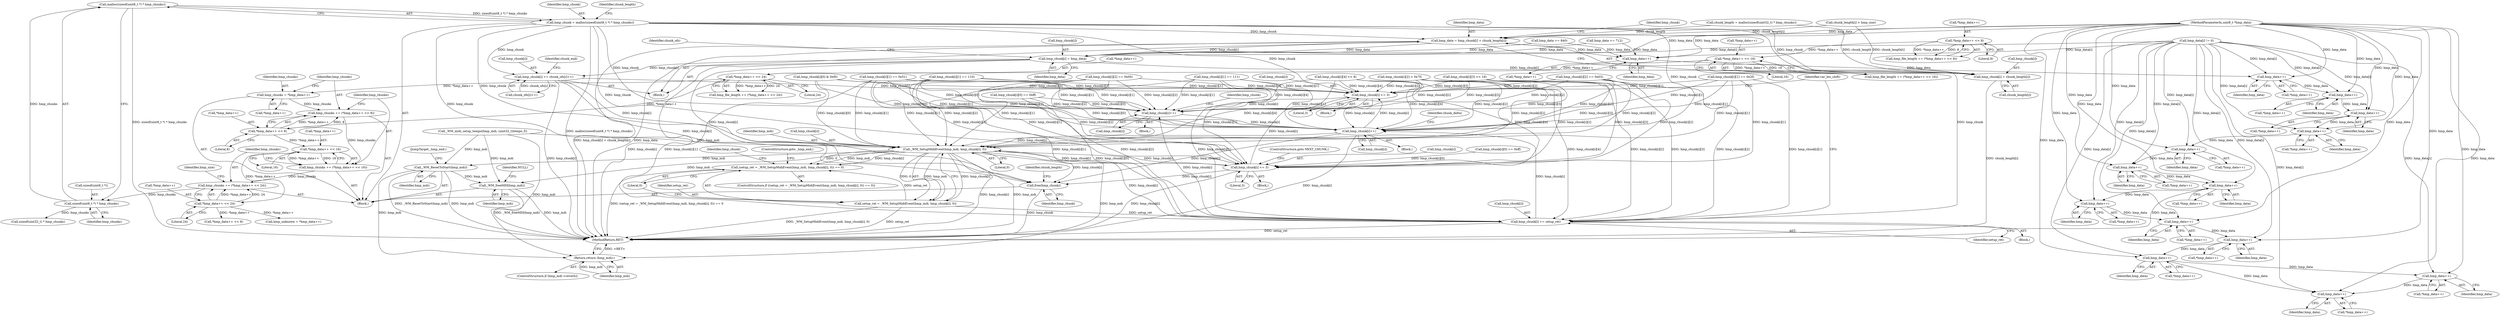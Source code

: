 digraph "0_wildmidi_660b513d99bced8783a4a5984ac2f742c74ebbdd_0@API" {
"1000489" [label="(Call,malloc(sizeof(uint8_t *) * hmp_chunks))"];
"1000490" [label="(Call,sizeof(uint8_t *) * hmp_chunks)"];
"1000327" [label="(Call,hmp_chunks += (*hmp_data++ << 24))"];
"1000329" [label="(Call,*hmp_data++ << 24)"];
"1000322" [label="(Call,*hmp_data++ << 16)"];
"1000315" [label="(Call,*hmp_data++ << 8)"];
"1000292" [label="(Call,*hmp_data++ << 24)"];
"1000285" [label="(Call,*hmp_data++ << 16)"];
"1000278" [label="(Call,*hmp_data++ << 8)"];
"1000320" [label="(Call,hmp_chunks += (*hmp_data++ << 16))"];
"1000313" [label="(Call,hmp_chunks += (*hmp_data++ << 8))"];
"1000308" [label="(Call,hmp_chunks = *hmp_data++)"];
"1000487" [label="(Call,hmp_chunk = malloc(sizeof(uint8_t *) * hmp_chunks))"];
"1000742" [label="(Call,hmp_data = hmp_chunk[i] + chunk_length[i])"];
"1000535" [label="(Call,hmp_chunk[i] = hmp_data)"];
"1000744" [label="(Call,hmp_chunk[i] + chunk_length[i])"];
"1000751" [label="(Call,hmp_chunk[i] += chunk_ofs[i]++)"];
"1000899" [label="(Call,hmp_chunk[i] += 3)"];
"1001065" [label="(Call,hmp_chunk[i]++)"];
"1001091" [label="(Call,hmp_chunk[i]++)"];
"1000914" [label="(Call,_WM_SetupMidiEvent(hmp_mdi, hmp_chunk[i], 0))"];
"1000911" [label="(Call,(setup_ret = _WM_SetupMidiEvent(hmp_mdi, hmp_chunk[i], 0)) == 0)"];
"1000912" [label="(Call,setup_ret = _WM_SetupMidiEvent(hmp_mdi, hmp_chunk[i], 0))"];
"1001023" [label="(Call,hmp_chunk[i] += setup_ret)"];
"1000955" [label="(Call,hmp_chunk[i] += 3)"];
"1001211" [label="(Call,free(hmp_chunk))"];
"1001208" [label="(Call,_WM_ResetToStart(hmp_mdi))"];
"1001225" [label="(Return,return (hmp_mdi);)"];
"1001227" [label="(Call,_WM_freeMDI(hmp_mdi))"];
"1000548" [label="(Call,hmp_data++)"];
"1000554" [label="(Call,hmp_data++)"];
"1000561" [label="(Call,hmp_data++)"];
"1000568" [label="(Call,hmp_data++)"];
"1000583" [label="(Call,hmp_data++)"];
"1000591" [label="(Call,hmp_data++)"];
"1000600" [label="(Call,hmp_data++)"];
"1000609" [label="(Call,hmp_data++)"];
"1000639" [label="(Call,hmp_data++)"];
"1000645" [label="(Call,hmp_data++)"];
"1000652" [label="(Call,hmp_data++)"];
"1000659" [label="(Call,hmp_data++)"];
"1000696" [label="(Call,hmp_data++)"];
"1000722" [label="(Call,hmp_data++)"];
"1000912" [label="(Call,setup_ret = _WM_SetupMidiEvent(hmp_mdi, hmp_chunk[i], 0))"];
"1000568" [label="(Call,hmp_data++)"];
"1000482" [label="(Call,_WM_midi_setup_tempo(hmp_mdi, (uint32_t)tempo_f))"];
"1000321" [label="(Identifier,hmp_chunks)"];
"1000494" [label="(Call,chunk_length = malloc(sizeof(uint32_t) * hmp_chunks))"];
"1000660" [label="(Identifier,hmp_data)"];
"1000920" [label="(Literal,0)"];
"1000322" [label="(Call,*hmp_data++ << 16)"];
"1000314" [label="(Identifier,hmp_chunks)"];
"1000554" [label="(Call,hmp_data++)"];
"1000723" [label="(Identifier,hmp_data)"];
"1000659" [label="(Call,hmp_data++)"];
"1000761" [label="(Identifier,chunk_end)"];
"1000722" [label="(Call,hmp_data++)"];
"1001092" [label="(Call,hmp_chunk[i])"];
"1000495" [label="(Identifier,chunk_length)"];
"1000547" [label="(Call,*hmp_data++)"];
"1000489" [label="(Call,malloc(sizeof(uint8_t *) * hmp_chunks))"];
"1000344" [label="(Call,*hmp_data++ << 8)"];
"1000283" [label="(Call,hmp_file_length += (*hmp_data++ << 16))"];
"1000491" [label="(Call,sizeof(uint8_t *))"];
"1001210" [label="(JumpTarget,_hmp_end:)"];
"1000609" [label="(Call,hmp_data++)"];
"1000487" [label="(Call,hmp_chunk = malloc(sizeof(uint8_t *) * hmp_chunks))"];
"1001231" [label="(MethodReturn,RET)"];
"1000900" [label="(Call,hmp_chunk[i])"];
"1000645" [label="(Call,hmp_data++)"];
"1000278" [label="(Call,*hmp_data++ << 8)"];
"1000748" [label="(Call,chunk_length[i])"];
"1000964" [label="(Call,hmp_chunk[i][0] == 0xff)"];
"1000905" [label="(Block,)"];
"1000289" [label="(Literal,16)"];
"1001000" [label="(Call,hmp_chunk[i][4] << 8)"];
"1000618" [label="(Call,chunk_length[i] > hmp_size)"];
"1000567" [label="(Call,*hmp_data++)"];
"1000867" [label="(Call,hmp_chunk[i][0] & 0xf0)"];
"1000877" [label="(Call,hmp_chunk[i][1] == 110)"];
"1000337" [label="(Call,hmp_unknown = *hmp_data++)"];
"1000309" [label="(Identifier,hmp_chunks)"];
"1000940" [label="(Call,hmp_chunk[i][2] == 0x00)"];
"1000333" [label="(Literal,24)"];
"1000743" [label="(Identifier,hmp_data)"];
"1000583" [label="(Call,hmp_data++)"];
"1000319" [label="(Literal,8)"];
"1000561" [label="(Call,hmp_data++)"];
"1000316" [label="(Call,*hmp_data++)"];
"1000292" [label="(Call,*hmp_data++ << 24)"];
"1001211" [label="(Call,free(hmp_chunk))"];
"1000328" [label="(Identifier,hmp_chunks)"];
"1000915" [label="(Identifier,hmp_mdi)"];
"1000323" [label="(Call,*hmp_data++)"];
"1001023" [label="(Call,hmp_chunk[i] += setup_ret)"];
"1001091" [label="(Call,hmp_chunk[i]++)"];
"1000972" [label="(Call,hmp_chunk[i][1] == 0x51)"];
"1000310" [label="(Call,*hmp_data++)"];
"1000536" [label="(Call,hmp_chunk[i])"];
"1000755" [label="(Call,chunk_ofs[i]++)"];
"1000329" [label="(Call,*hmp_data++ << 24)"];
"1000753" [label="(Identifier,hmp_chunk)"];
"1001208" [label="(Call,_WM_ResetToStart(hmp_mdi))"];
"1000560" [label="(Call,*hmp_data++)"];
"1000959" [label="(Literal,3)"];
"1000925" [label="(Call,hmp_chunk[i][0] == 0xff)"];
"1000992" [label="(Call,hmp_chunk[i][3] << 16)"];
"1000313" [label="(Call,hmp_chunks += (*hmp_data++ << 8))"];
"1000638" [label="(Call,*hmp_data++)"];
"1001072" [label="(Identifier,hmp_chunk)"];
"1000470" [label="(Call,hmp_data += 712)"];
"1000335" [label="(Identifier,hmp_size)"];
"1000555" [label="(Identifier,hmp_data)"];
"1000462" [label="(Call,hmp_data += 840)"];
"1000490" [label="(Call,sizeof(uint8_t *) * hmp_chunks)"];
"1000644" [label="(Call,*hmp_data++)"];
"1000308" [label="(Call,hmp_chunks = *hmp_data++)"];
"1000600" [label="(Call,hmp_data++)"];
"1000590" [label="(Call,*hmp_data++)"];
"1000285" [label="(Call,*hmp_data++ << 16)"];
"1001225" [label="(Return,return (hmp_mdi);)"];
"1000535" [label="(Call,hmp_chunk[i] = hmp_data)"];
"1000582" [label="(Call,*hmp_data++)"];
"1000910" [label="(ControlStructure,if ((setup_ret = _WM_SetupMidiEvent(hmp_mdi, hmp_chunk[i], 0)) == 0))"];
"1001227" [label="(Call,_WM_freeMDI(hmp_mdi))"];
"1000106" [label="(Block,)"];
"1000914" [label="(Call,_WM_SetupMidiEvent(hmp_mdi, hmp_chunk[i], 0))"];
"1000863" [label="(Block,)"];
"1001228" [label="(Identifier,hmp_mdi)"];
"1001029" [label="(Identifier,var_len_shift)"];
"1000601" [label="(Identifier,hmp_data)"];
"1000251" [label="(Call,hmp_data[i] != 0)"];
"1000898" [label="(Block,)"];
"1000913" [label="(Identifier,setup_ret)"];
"1001024" [label="(Call,hmp_chunk[i])"];
"1000919" [label="(Literal,0)"];
"1000884" [label="(Call,hmp_chunk[i][1] == 111)"];
"1000658" [label="(Call,*hmp_data++)"];
"1000493" [label="(Identifier,hmp_chunks)"];
"1000891" [label="(Call,hmp_chunk[i][2] > 0x7f)"];
"1000955" [label="(Call,hmp_chunk[i] += 3)"];
"1000542" [label="(Identifier,chunk_ofs)"];
"1000751" [label="(Call,hmp_chunk[i] += chunk_ofs[i]++)"];
"1000569" [label="(Identifier,hmp_data)"];
"1000745" [label="(Call,hmp_chunk[i])"];
"1000315" [label="(Call,*hmp_data++ << 8)"];
"1000330" [label="(Call,*hmp_data++)"];
"1000721" [label="(Call,*hmp_data++)"];
"1000947" [label="(Block,)"];
"1000651" [label="(Call,*hmp_data++)"];
"1000326" [label="(Literal,16)"];
"1000652" [label="(Call,hmp_data++)"];
"1000640" [label="(Identifier,hmp_data)"];
"1000899" [label="(Call,hmp_chunk[i] += 3)"];
"1000549" [label="(Identifier,hmp_data)"];
"1000548" [label="(Call,hmp_data++)"];
"1000539" [label="(Identifier,hmp_data)"];
"1000695" [label="(Call,*hmp_data++)"];
"1000497" [label="(Call,sizeof(uint32_t) * hmp_chunks)"];
"1001066" [label="(Call,hmp_chunk[i])"];
"1000697" [label="(Identifier,hmp_data)"];
"1000639" [label="(Call,hmp_data++)"];
"1000608" [label="(Call,*hmp_data++)"];
"1000290" [label="(Call,hmp_file_length += (*hmp_data++ << 24))"];
"1000653" [label="(Identifier,hmp_data)"];
"1000979" [label="(Call,hmp_chunk[i][2] == 0x03)"];
"1001045" [label="(Block,)"];
"1001097" [label="(Identifier,chunk_delta)"];
"1000276" [label="(Call,hmp_file_length += (*hmp_data++ << 8))"];
"1000591" [label="(Call,hmp_data++)"];
"1001027" [label="(Identifier,setup_ret)"];
"1000933" [label="(Call,hmp_chunk[i][1] == 0x2f)"];
"1000592" [label="(Identifier,hmp_data)"];
"1001212" [label="(Identifier,hmp_chunk)"];
"1000296" [label="(Literal,24)"];
"1000562" [label="(Identifier,hmp_data)"];
"1000293" [label="(Call,*hmp_data++)"];
"1000327" [label="(Call,hmp_chunks += (*hmp_data++ << 24))"];
"1000553" [label="(Call,*hmp_data++)"];
"1001226" [label="(Identifier,hmp_mdi)"];
"1000488" [label="(Identifier,hmp_chunk)"];
"1000960" [label="(ControlStructure,goto NEXT_CHUNK;)"];
"1000286" [label="(Call,*hmp_data++)"];
"1000279" [label="(Call,*hmp_data++)"];
"1000752" [label="(Call,hmp_chunk[i])"];
"1000916" [label="(Call,hmp_chunk[i])"];
"1000956" [label="(Call,hmp_chunk[i])"];
"1000610" [label="(Identifier,hmp_data)"];
"1001230" [label="(Identifier,NULL)"];
"1000584" [label="(Identifier,hmp_data)"];
"1000928" [label="(Identifier,hmp_chunk)"];
"1000742" [label="(Call,hmp_data = hmp_chunk[i] + chunk_length[i])"];
"1000646" [label="(Identifier,hmp_data)"];
"1000599" [label="(Call,*hmp_data++)"];
"1001214" [label="(Identifier,chunk_length)"];
"1000744" [label="(Call,hmp_chunk[i] + chunk_length[i])"];
"1000282" [label="(Literal,8)"];
"1001065" [label="(Call,hmp_chunk[i]++)"];
"1000104" [label="(MethodParameterIn,uint8_t *hmp_data)"];
"1000911" [label="(Call,(setup_ret = _WM_SetupMidiEvent(hmp_mdi, hmp_chunk[i], 0)) == 0)"];
"1001209" [label="(Identifier,hmp_mdi)"];
"1000922" [label="(ControlStructure,goto _hmp_end;)"];
"1000320" [label="(Call,hmp_chunks += (*hmp_data++ << 16))"];
"1000534" [label="(Block,)"];
"1001221" [label="(ControlStructure,if (hmp_mdi->reverb))"];
"1000696" [label="(Call,hmp_data++)"];
"1000903" [label="(Literal,3)"];
"1000489" -> "1000487"  [label="AST: "];
"1000489" -> "1000490"  [label="CFG: "];
"1000490" -> "1000489"  [label="AST: "];
"1000487" -> "1000489"  [label="CFG: "];
"1000489" -> "1001231"  [label="DDG: sizeof(uint8_t *) * hmp_chunks"];
"1000489" -> "1000487"  [label="DDG: sizeof(uint8_t *) * hmp_chunks"];
"1000490" -> "1000489"  [label="DDG: hmp_chunks"];
"1000490" -> "1000493"  [label="CFG: "];
"1000491" -> "1000490"  [label="AST: "];
"1000493" -> "1000490"  [label="AST: "];
"1000327" -> "1000490"  [label="DDG: hmp_chunks"];
"1000490" -> "1000497"  [label="DDG: hmp_chunks"];
"1000327" -> "1000106"  [label="AST: "];
"1000327" -> "1000329"  [label="CFG: "];
"1000328" -> "1000327"  [label="AST: "];
"1000329" -> "1000327"  [label="AST: "];
"1000335" -> "1000327"  [label="CFG: "];
"1000329" -> "1000327"  [label="DDG: *hmp_data++"];
"1000329" -> "1000327"  [label="DDG: 24"];
"1000320" -> "1000327"  [label="DDG: hmp_chunks"];
"1000329" -> "1000333"  [label="CFG: "];
"1000330" -> "1000329"  [label="AST: "];
"1000333" -> "1000329"  [label="AST: "];
"1000322" -> "1000329"  [label="DDG: *hmp_data++"];
"1000329" -> "1000337"  [label="DDG: *hmp_data++"];
"1000329" -> "1000344"  [label="DDG: *hmp_data++"];
"1000322" -> "1000320"  [label="AST: "];
"1000322" -> "1000326"  [label="CFG: "];
"1000323" -> "1000322"  [label="AST: "];
"1000326" -> "1000322"  [label="AST: "];
"1000320" -> "1000322"  [label="CFG: "];
"1000322" -> "1000320"  [label="DDG: *hmp_data++"];
"1000322" -> "1000320"  [label="DDG: 16"];
"1000315" -> "1000322"  [label="DDG: *hmp_data++"];
"1000315" -> "1000313"  [label="AST: "];
"1000315" -> "1000319"  [label="CFG: "];
"1000316" -> "1000315"  [label="AST: "];
"1000319" -> "1000315"  [label="AST: "];
"1000313" -> "1000315"  [label="CFG: "];
"1000315" -> "1000313"  [label="DDG: *hmp_data++"];
"1000315" -> "1000313"  [label="DDG: 8"];
"1000292" -> "1000315"  [label="DDG: *hmp_data++"];
"1000292" -> "1000290"  [label="AST: "];
"1000292" -> "1000296"  [label="CFG: "];
"1000293" -> "1000292"  [label="AST: "];
"1000296" -> "1000292"  [label="AST: "];
"1000290" -> "1000292"  [label="CFG: "];
"1000292" -> "1000290"  [label="DDG: *hmp_data++"];
"1000292" -> "1000290"  [label="DDG: 24"];
"1000285" -> "1000292"  [label="DDG: *hmp_data++"];
"1000292" -> "1000308"  [label="DDG: *hmp_data++"];
"1000285" -> "1000283"  [label="AST: "];
"1000285" -> "1000289"  [label="CFG: "];
"1000286" -> "1000285"  [label="AST: "];
"1000289" -> "1000285"  [label="AST: "];
"1000283" -> "1000285"  [label="CFG: "];
"1000285" -> "1000283"  [label="DDG: *hmp_data++"];
"1000285" -> "1000283"  [label="DDG: 16"];
"1000278" -> "1000285"  [label="DDG: *hmp_data++"];
"1000278" -> "1000276"  [label="AST: "];
"1000278" -> "1000282"  [label="CFG: "];
"1000279" -> "1000278"  [label="AST: "];
"1000282" -> "1000278"  [label="AST: "];
"1000276" -> "1000278"  [label="CFG: "];
"1000278" -> "1000276"  [label="DDG: *hmp_data++"];
"1000278" -> "1000276"  [label="DDG: 8"];
"1000320" -> "1000106"  [label="AST: "];
"1000321" -> "1000320"  [label="AST: "];
"1000328" -> "1000320"  [label="CFG: "];
"1000313" -> "1000320"  [label="DDG: hmp_chunks"];
"1000313" -> "1000106"  [label="AST: "];
"1000314" -> "1000313"  [label="AST: "];
"1000321" -> "1000313"  [label="CFG: "];
"1000308" -> "1000313"  [label="DDG: hmp_chunks"];
"1000308" -> "1000106"  [label="AST: "];
"1000308" -> "1000310"  [label="CFG: "];
"1000309" -> "1000308"  [label="AST: "];
"1000310" -> "1000308"  [label="AST: "];
"1000314" -> "1000308"  [label="CFG: "];
"1000487" -> "1000106"  [label="AST: "];
"1000488" -> "1000487"  [label="AST: "];
"1000495" -> "1000487"  [label="CFG: "];
"1000487" -> "1001231"  [label="DDG: malloc(sizeof(uint8_t *) * hmp_chunks)"];
"1000487" -> "1000742"  [label="DDG: hmp_chunk"];
"1000487" -> "1000744"  [label="DDG: hmp_chunk"];
"1000487" -> "1000751"  [label="DDG: hmp_chunk"];
"1000487" -> "1000899"  [label="DDG: hmp_chunk"];
"1000487" -> "1000914"  [label="DDG: hmp_chunk"];
"1000487" -> "1000955"  [label="DDG: hmp_chunk"];
"1000487" -> "1001023"  [label="DDG: hmp_chunk"];
"1000487" -> "1001065"  [label="DDG: hmp_chunk"];
"1000487" -> "1001091"  [label="DDG: hmp_chunk"];
"1000487" -> "1001211"  [label="DDG: hmp_chunk"];
"1000742" -> "1000534"  [label="AST: "];
"1000742" -> "1000744"  [label="CFG: "];
"1000743" -> "1000742"  [label="AST: "];
"1000744" -> "1000742"  [label="AST: "];
"1000753" -> "1000742"  [label="CFG: "];
"1000742" -> "1001231"  [label="DDG: hmp_chunk[i] + chunk_length[i]"];
"1000742" -> "1001231"  [label="DDG: hmp_data"];
"1000742" -> "1000535"  [label="DDG: hmp_data"];
"1000742" -> "1000548"  [label="DDG: hmp_data"];
"1000535" -> "1000742"  [label="DDG: hmp_chunk[i]"];
"1000494" -> "1000742"  [label="DDG: chunk_length"];
"1000618" -> "1000742"  [label="DDG: chunk_length[i]"];
"1000104" -> "1000742"  [label="DDG: hmp_data"];
"1000535" -> "1000534"  [label="AST: "];
"1000535" -> "1000539"  [label="CFG: "];
"1000536" -> "1000535"  [label="AST: "];
"1000539" -> "1000535"  [label="AST: "];
"1000542" -> "1000535"  [label="CFG: "];
"1000535" -> "1001231"  [label="DDG: hmp_chunk[i]"];
"1000462" -> "1000535"  [label="DDG: hmp_data"];
"1000251" -> "1000535"  [label="DDG: hmp_data[i]"];
"1000470" -> "1000535"  [label="DDG: hmp_data"];
"1000104" -> "1000535"  [label="DDG: hmp_data"];
"1000535" -> "1000744"  [label="DDG: hmp_chunk[i]"];
"1000535" -> "1000751"  [label="DDG: hmp_chunk[i]"];
"1000535" -> "1001211"  [label="DDG: hmp_chunk[i]"];
"1000744" -> "1000748"  [label="CFG: "];
"1000745" -> "1000744"  [label="AST: "];
"1000748" -> "1000744"  [label="AST: "];
"1000744" -> "1001231"  [label="DDG: chunk_length[i]"];
"1000494" -> "1000744"  [label="DDG: chunk_length"];
"1000618" -> "1000744"  [label="DDG: chunk_length[i]"];
"1000751" -> "1000534"  [label="AST: "];
"1000751" -> "1000755"  [label="CFG: "];
"1000752" -> "1000751"  [label="AST: "];
"1000755" -> "1000751"  [label="AST: "];
"1000761" -> "1000751"  [label="CFG: "];
"1000751" -> "1001231"  [label="DDG: hmp_chunk[i]"];
"1000755" -> "1000751"  [label="DDG: chunk_ofs[i]"];
"1000751" -> "1000899"  [label="DDG: hmp_chunk[i]"];
"1000751" -> "1000914"  [label="DDG: hmp_chunk[i]"];
"1000751" -> "1001211"  [label="DDG: hmp_chunk[i]"];
"1000899" -> "1000898"  [label="AST: "];
"1000899" -> "1000903"  [label="CFG: "];
"1000900" -> "1000899"  [label="AST: "];
"1000903" -> "1000899"  [label="AST: "];
"1001029" -> "1000899"  [label="CFG: "];
"1000877" -> "1000899"  [label="DDG: hmp_chunk[i][1]"];
"1000992" -> "1000899"  [label="DDG: hmp_chunk[i][3]"];
"1000933" -> "1000899"  [label="DDG: hmp_chunk[i][1]"];
"1000884" -> "1000899"  [label="DDG: hmp_chunk[i][1]"];
"1001000" -> "1000899"  [label="DDG: hmp_chunk[i][4]"];
"1000972" -> "1000899"  [label="DDG: hmp_chunk[i][1]"];
"1000867" -> "1000899"  [label="DDG: hmp_chunk[i][0]"];
"1000955" -> "1000899"  [label="DDG: hmp_chunk[i]"];
"1000940" -> "1000899"  [label="DDG: hmp_chunk[i][2]"];
"1000891" -> "1000899"  [label="DDG: hmp_chunk[i][2]"];
"1001091" -> "1000899"  [label="DDG: hmp_chunk[i]"];
"1000979" -> "1000899"  [label="DDG: hmp_chunk[i][2]"];
"1000899" -> "1001065"  [label="DDG: hmp_chunk[i]"];
"1000899" -> "1001091"  [label="DDG: hmp_chunk[i]"];
"1001065" -> "1001045"  [label="AST: "];
"1001065" -> "1001066"  [label="CFG: "];
"1001066" -> "1001065"  [label="AST: "];
"1001072" -> "1001065"  [label="CFG: "];
"1000877" -> "1001065"  [label="DDG: hmp_chunk[i][1]"];
"1001023" -> "1001065"  [label="DDG: hmp_chunk[i]"];
"1000992" -> "1001065"  [label="DDG: hmp_chunk[i][3]"];
"1000964" -> "1001065"  [label="DDG: hmp_chunk[i][0]"];
"1000933" -> "1001065"  [label="DDG: hmp_chunk[i][1]"];
"1000884" -> "1001065"  [label="DDG: hmp_chunk[i][1]"];
"1001000" -> "1001065"  [label="DDG: hmp_chunk[i][4]"];
"1000972" -> "1001065"  [label="DDG: hmp_chunk[i][1]"];
"1000979" -> "1001065"  [label="DDG: hmp_chunk[i][2]"];
"1000867" -> "1001065"  [label="DDG: hmp_chunk[i][0]"];
"1000940" -> "1001065"  [label="DDG: hmp_chunk[i][2]"];
"1000891" -> "1001065"  [label="DDG: hmp_chunk[i][2]"];
"1001065" -> "1001091"  [label="DDG: hmp_chunk[i]"];
"1001091" -> "1000863"  [label="AST: "];
"1001091" -> "1001092"  [label="CFG: "];
"1001092" -> "1001091"  [label="AST: "];
"1001097" -> "1001091"  [label="CFG: "];
"1001091" -> "1001231"  [label="DDG: hmp_chunk[i]"];
"1001091" -> "1000914"  [label="DDG: hmp_chunk[i]"];
"1000877" -> "1001091"  [label="DDG: hmp_chunk[i][1]"];
"1001023" -> "1001091"  [label="DDG: hmp_chunk[i]"];
"1000992" -> "1001091"  [label="DDG: hmp_chunk[i][3]"];
"1000964" -> "1001091"  [label="DDG: hmp_chunk[i][0]"];
"1000933" -> "1001091"  [label="DDG: hmp_chunk[i][1]"];
"1000884" -> "1001091"  [label="DDG: hmp_chunk[i][1]"];
"1001000" -> "1001091"  [label="DDG: hmp_chunk[i][4]"];
"1000972" -> "1001091"  [label="DDG: hmp_chunk[i][1]"];
"1000979" -> "1001091"  [label="DDG: hmp_chunk[i][2]"];
"1000867" -> "1001091"  [label="DDG: hmp_chunk[i][0]"];
"1000940" -> "1001091"  [label="DDG: hmp_chunk[i][2]"];
"1000891" -> "1001091"  [label="DDG: hmp_chunk[i][2]"];
"1001091" -> "1001211"  [label="DDG: hmp_chunk[i]"];
"1000914" -> "1000912"  [label="AST: "];
"1000914" -> "1000919"  [label="CFG: "];
"1000915" -> "1000914"  [label="AST: "];
"1000916" -> "1000914"  [label="AST: "];
"1000919" -> "1000914"  [label="AST: "];
"1000912" -> "1000914"  [label="CFG: "];
"1000914" -> "1001231"  [label="DDG: hmp_chunk[i]"];
"1000914" -> "1001231"  [label="DDG: hmp_mdi"];
"1000914" -> "1000911"  [label="DDG: hmp_mdi"];
"1000914" -> "1000911"  [label="DDG: hmp_chunk[i]"];
"1000914" -> "1000911"  [label="DDG: 0"];
"1000914" -> "1000912"  [label="DDG: hmp_mdi"];
"1000914" -> "1000912"  [label="DDG: hmp_chunk[i]"];
"1000914" -> "1000912"  [label="DDG: 0"];
"1000482" -> "1000914"  [label="DDG: hmp_mdi"];
"1000877" -> "1000914"  [label="DDG: hmp_chunk[i][1]"];
"1000992" -> "1000914"  [label="DDG: hmp_chunk[i][3]"];
"1000933" -> "1000914"  [label="DDG: hmp_chunk[i][1]"];
"1000884" -> "1000914"  [label="DDG: hmp_chunk[i][1]"];
"1001000" -> "1000914"  [label="DDG: hmp_chunk[i][4]"];
"1000972" -> "1000914"  [label="DDG: hmp_chunk[i][1]"];
"1000867" -> "1000914"  [label="DDG: hmp_chunk[i][0]"];
"1000955" -> "1000914"  [label="DDG: hmp_chunk[i]"];
"1000940" -> "1000914"  [label="DDG: hmp_chunk[i][2]"];
"1000891" -> "1000914"  [label="DDG: hmp_chunk[i][2]"];
"1000979" -> "1000914"  [label="DDG: hmp_chunk[i][2]"];
"1000914" -> "1000955"  [label="DDG: hmp_chunk[i]"];
"1000914" -> "1001023"  [label="DDG: hmp_chunk[i]"];
"1000914" -> "1001208"  [label="DDG: hmp_mdi"];
"1000914" -> "1001211"  [label="DDG: hmp_chunk[i]"];
"1000914" -> "1001225"  [label="DDG: hmp_mdi"];
"1000914" -> "1001227"  [label="DDG: hmp_mdi"];
"1000911" -> "1000910"  [label="AST: "];
"1000911" -> "1000920"  [label="CFG: "];
"1000912" -> "1000911"  [label="AST: "];
"1000920" -> "1000911"  [label="AST: "];
"1000922" -> "1000911"  [label="CFG: "];
"1000928" -> "1000911"  [label="CFG: "];
"1000911" -> "1001231"  [label="DDG: (setup_ret = _WM_SetupMidiEvent(hmp_mdi, hmp_chunk[i], 0)) == 0"];
"1000912" -> "1000911"  [label="DDG: setup_ret"];
"1000913" -> "1000912"  [label="AST: "];
"1000920" -> "1000912"  [label="CFG: "];
"1000912" -> "1001231"  [label="DDG: _WM_SetupMidiEvent(hmp_mdi, hmp_chunk[i], 0)"];
"1000912" -> "1001231"  [label="DDG: setup_ret"];
"1000912" -> "1001023"  [label="DDG: setup_ret"];
"1001023" -> "1000905"  [label="AST: "];
"1001023" -> "1001027"  [label="CFG: "];
"1001024" -> "1001023"  [label="AST: "];
"1001027" -> "1001023"  [label="AST: "];
"1001029" -> "1001023"  [label="CFG: "];
"1001023" -> "1001231"  [label="DDG: setup_ret"];
"1000877" -> "1001023"  [label="DDG: hmp_chunk[i][1]"];
"1000992" -> "1001023"  [label="DDG: hmp_chunk[i][3]"];
"1000964" -> "1001023"  [label="DDG: hmp_chunk[i][0]"];
"1000933" -> "1001023"  [label="DDG: hmp_chunk[i][1]"];
"1000884" -> "1001023"  [label="DDG: hmp_chunk[i][1]"];
"1001000" -> "1001023"  [label="DDG: hmp_chunk[i][4]"];
"1000972" -> "1001023"  [label="DDG: hmp_chunk[i][1]"];
"1000979" -> "1001023"  [label="DDG: hmp_chunk[i][2]"];
"1000940" -> "1001023"  [label="DDG: hmp_chunk[i][2]"];
"1000891" -> "1001023"  [label="DDG: hmp_chunk[i][2]"];
"1000955" -> "1000947"  [label="AST: "];
"1000955" -> "1000959"  [label="CFG: "];
"1000956" -> "1000955"  [label="AST: "];
"1000959" -> "1000955"  [label="AST: "];
"1000960" -> "1000955"  [label="CFG: "];
"1000955" -> "1001231"  [label="DDG: hmp_chunk[i]"];
"1000925" -> "1000955"  [label="DDG: hmp_chunk[i][0]"];
"1000877" -> "1000955"  [label="DDG: hmp_chunk[i][1]"];
"1000992" -> "1000955"  [label="DDG: hmp_chunk[i][3]"];
"1000933" -> "1000955"  [label="DDG: hmp_chunk[i][1]"];
"1000884" -> "1000955"  [label="DDG: hmp_chunk[i][1]"];
"1001000" -> "1000955"  [label="DDG: hmp_chunk[i][4]"];
"1000972" -> "1000955"  [label="DDG: hmp_chunk[i][1]"];
"1000979" -> "1000955"  [label="DDG: hmp_chunk[i][2]"];
"1000940" -> "1000955"  [label="DDG: hmp_chunk[i][2]"];
"1000891" -> "1000955"  [label="DDG: hmp_chunk[i][2]"];
"1000955" -> "1001211"  [label="DDG: hmp_chunk[i]"];
"1001211" -> "1000106"  [label="AST: "];
"1001211" -> "1001212"  [label="CFG: "];
"1001212" -> "1001211"  [label="AST: "];
"1001214" -> "1001211"  [label="CFG: "];
"1001211" -> "1001231"  [label="DDG: hmp_chunk"];
"1001208" -> "1000106"  [label="AST: "];
"1001208" -> "1001209"  [label="CFG: "];
"1001209" -> "1001208"  [label="AST: "];
"1001210" -> "1001208"  [label="CFG: "];
"1001208" -> "1001231"  [label="DDG: hmp_mdi"];
"1001208" -> "1001231"  [label="DDG: _WM_ResetToStart(hmp_mdi)"];
"1000482" -> "1001208"  [label="DDG: hmp_mdi"];
"1001208" -> "1001225"  [label="DDG: hmp_mdi"];
"1001208" -> "1001227"  [label="DDG: hmp_mdi"];
"1001225" -> "1001221"  [label="AST: "];
"1001225" -> "1001226"  [label="CFG: "];
"1001226" -> "1001225"  [label="AST: "];
"1001231" -> "1001225"  [label="CFG: "];
"1001225" -> "1001231"  [label="DDG: <RET>"];
"1001226" -> "1001225"  [label="DDG: hmp_mdi"];
"1000482" -> "1001225"  [label="DDG: hmp_mdi"];
"1001227" -> "1000106"  [label="AST: "];
"1001227" -> "1001228"  [label="CFG: "];
"1001228" -> "1001227"  [label="AST: "];
"1001230" -> "1001227"  [label="CFG: "];
"1001227" -> "1001231"  [label="DDG: hmp_mdi"];
"1001227" -> "1001231"  [label="DDG: _WM_freeMDI(hmp_mdi)"];
"1000482" -> "1001227"  [label="DDG: hmp_mdi"];
"1000548" -> "1000547"  [label="AST: "];
"1000548" -> "1000549"  [label="CFG: "];
"1000549" -> "1000548"  [label="AST: "];
"1000547" -> "1000548"  [label="CFG: "];
"1000251" -> "1000548"  [label="DDG: hmp_data[i]"];
"1000104" -> "1000548"  [label="DDG: hmp_data"];
"1000462" -> "1000548"  [label="DDG: hmp_data"];
"1000470" -> "1000548"  [label="DDG: hmp_data"];
"1000548" -> "1000554"  [label="DDG: hmp_data"];
"1000554" -> "1000553"  [label="AST: "];
"1000554" -> "1000555"  [label="CFG: "];
"1000555" -> "1000554"  [label="AST: "];
"1000553" -> "1000554"  [label="CFG: "];
"1000251" -> "1000554"  [label="DDG: hmp_data[i]"];
"1000104" -> "1000554"  [label="DDG: hmp_data"];
"1000554" -> "1000561"  [label="DDG: hmp_data"];
"1000561" -> "1000560"  [label="AST: "];
"1000561" -> "1000562"  [label="CFG: "];
"1000562" -> "1000561"  [label="AST: "];
"1000560" -> "1000561"  [label="CFG: "];
"1000251" -> "1000561"  [label="DDG: hmp_data[i]"];
"1000104" -> "1000561"  [label="DDG: hmp_data"];
"1000561" -> "1000568"  [label="DDG: hmp_data"];
"1000568" -> "1000567"  [label="AST: "];
"1000568" -> "1000569"  [label="CFG: "];
"1000569" -> "1000568"  [label="AST: "];
"1000567" -> "1000568"  [label="CFG: "];
"1000251" -> "1000568"  [label="DDG: hmp_data[i]"];
"1000104" -> "1000568"  [label="DDG: hmp_data"];
"1000568" -> "1000583"  [label="DDG: hmp_data"];
"1000583" -> "1000582"  [label="AST: "];
"1000583" -> "1000584"  [label="CFG: "];
"1000584" -> "1000583"  [label="AST: "];
"1000582" -> "1000583"  [label="CFG: "];
"1000251" -> "1000583"  [label="DDG: hmp_data[i]"];
"1000104" -> "1000583"  [label="DDG: hmp_data"];
"1000583" -> "1000591"  [label="DDG: hmp_data"];
"1000591" -> "1000590"  [label="AST: "];
"1000591" -> "1000592"  [label="CFG: "];
"1000592" -> "1000591"  [label="AST: "];
"1000590" -> "1000591"  [label="CFG: "];
"1000251" -> "1000591"  [label="DDG: hmp_data[i]"];
"1000104" -> "1000591"  [label="DDG: hmp_data"];
"1000591" -> "1000600"  [label="DDG: hmp_data"];
"1000600" -> "1000599"  [label="AST: "];
"1000600" -> "1000601"  [label="CFG: "];
"1000601" -> "1000600"  [label="AST: "];
"1000599" -> "1000600"  [label="CFG: "];
"1000251" -> "1000600"  [label="DDG: hmp_data[i]"];
"1000104" -> "1000600"  [label="DDG: hmp_data"];
"1000600" -> "1000609"  [label="DDG: hmp_data"];
"1000609" -> "1000608"  [label="AST: "];
"1000609" -> "1000610"  [label="CFG: "];
"1000610" -> "1000609"  [label="AST: "];
"1000608" -> "1000609"  [label="CFG: "];
"1000609" -> "1001231"  [label="DDG: hmp_data"];
"1000251" -> "1000609"  [label="DDG: hmp_data[i]"];
"1000104" -> "1000609"  [label="DDG: hmp_data"];
"1000609" -> "1000639"  [label="DDG: hmp_data"];
"1000639" -> "1000638"  [label="AST: "];
"1000639" -> "1000640"  [label="CFG: "];
"1000640" -> "1000639"  [label="AST: "];
"1000638" -> "1000639"  [label="CFG: "];
"1000251" -> "1000639"  [label="DDG: hmp_data[i]"];
"1000104" -> "1000639"  [label="DDG: hmp_data"];
"1000639" -> "1000645"  [label="DDG: hmp_data"];
"1000645" -> "1000644"  [label="AST: "];
"1000645" -> "1000646"  [label="CFG: "];
"1000646" -> "1000645"  [label="AST: "];
"1000644" -> "1000645"  [label="CFG: "];
"1000251" -> "1000645"  [label="DDG: hmp_data[i]"];
"1000104" -> "1000645"  [label="DDG: hmp_data"];
"1000645" -> "1000652"  [label="DDG: hmp_data"];
"1000652" -> "1000651"  [label="AST: "];
"1000652" -> "1000653"  [label="CFG: "];
"1000653" -> "1000652"  [label="AST: "];
"1000651" -> "1000652"  [label="CFG: "];
"1000251" -> "1000652"  [label="DDG: hmp_data[i]"];
"1000104" -> "1000652"  [label="DDG: hmp_data"];
"1000652" -> "1000659"  [label="DDG: hmp_data"];
"1000659" -> "1000658"  [label="AST: "];
"1000659" -> "1000660"  [label="CFG: "];
"1000660" -> "1000659"  [label="AST: "];
"1000658" -> "1000659"  [label="CFG: "];
"1000251" -> "1000659"  [label="DDG: hmp_data[i]"];
"1000104" -> "1000659"  [label="DDG: hmp_data"];
"1000659" -> "1000696"  [label="DDG: hmp_data"];
"1000659" -> "1000722"  [label="DDG: hmp_data"];
"1000696" -> "1000695"  [label="AST: "];
"1000696" -> "1000697"  [label="CFG: "];
"1000697" -> "1000696"  [label="AST: "];
"1000695" -> "1000696"  [label="CFG: "];
"1000251" -> "1000696"  [label="DDG: hmp_data[i]"];
"1000104" -> "1000696"  [label="DDG: hmp_data"];
"1000696" -> "1000722"  [label="DDG: hmp_data"];
"1000722" -> "1000721"  [label="AST: "];
"1000722" -> "1000723"  [label="CFG: "];
"1000723" -> "1000722"  [label="AST: "];
"1000721" -> "1000722"  [label="CFG: "];
"1000251" -> "1000722"  [label="DDG: hmp_data[i]"];
"1000104" -> "1000722"  [label="DDG: hmp_data"];
}
